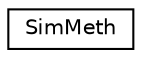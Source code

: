 digraph "Graphical Class Hierarchy"
{
  edge [fontname="Helvetica",fontsize="10",labelfontname="Helvetica",labelfontsize="10"];
  node [fontname="Helvetica",fontsize="10",shape=record];
  rankdir="LR";
  Node1 [label="SimMeth",height=0.2,width=0.4,color="black", fillcolor="white", style="filled",URL="$classSimMeth.html"];
}
